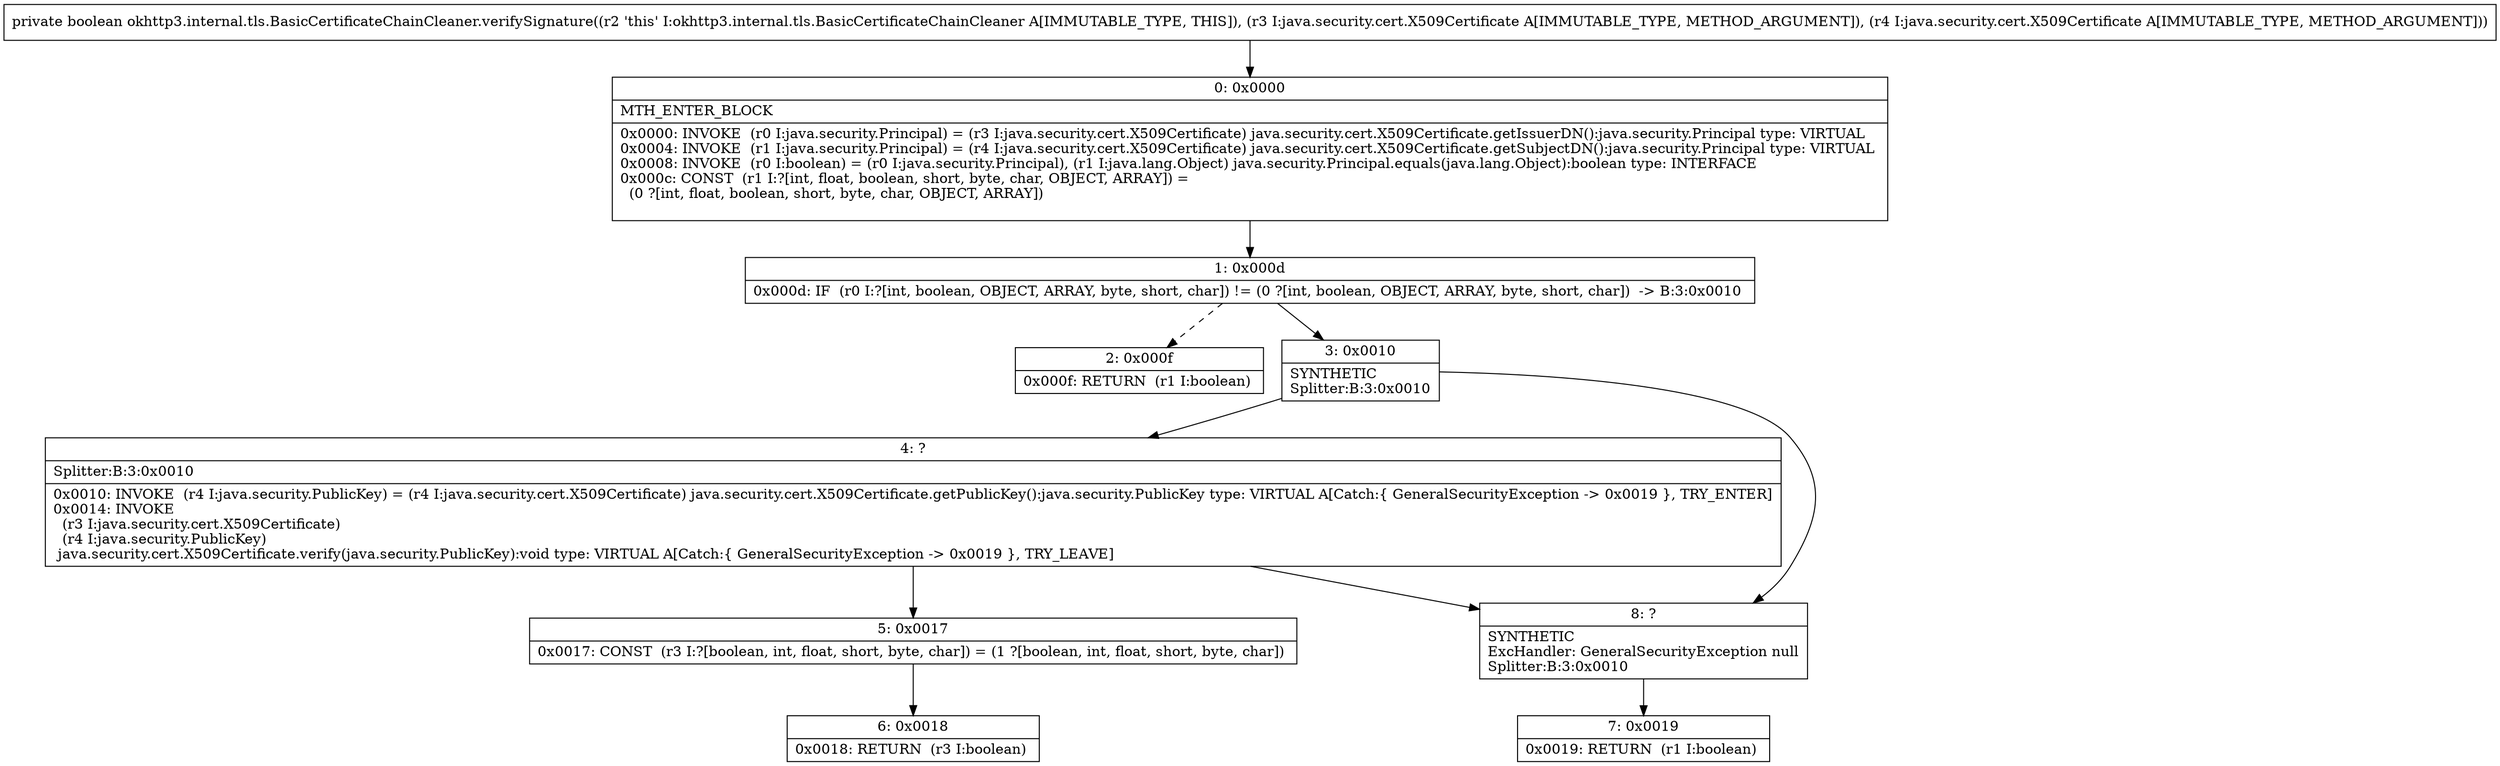 digraph "CFG forokhttp3.internal.tls.BasicCertificateChainCleaner.verifySignature(Ljava\/security\/cert\/X509Certificate;Ljava\/security\/cert\/X509Certificate;)Z" {
Node_0 [shape=record,label="{0\:\ 0x0000|MTH_ENTER_BLOCK\l|0x0000: INVOKE  (r0 I:java.security.Principal) = (r3 I:java.security.cert.X509Certificate) java.security.cert.X509Certificate.getIssuerDN():java.security.Principal type: VIRTUAL \l0x0004: INVOKE  (r1 I:java.security.Principal) = (r4 I:java.security.cert.X509Certificate) java.security.cert.X509Certificate.getSubjectDN():java.security.Principal type: VIRTUAL \l0x0008: INVOKE  (r0 I:boolean) = (r0 I:java.security.Principal), (r1 I:java.lang.Object) java.security.Principal.equals(java.lang.Object):boolean type: INTERFACE \l0x000c: CONST  (r1 I:?[int, float, boolean, short, byte, char, OBJECT, ARRAY]) = \l  (0 ?[int, float, boolean, short, byte, char, OBJECT, ARRAY])\l \l}"];
Node_1 [shape=record,label="{1\:\ 0x000d|0x000d: IF  (r0 I:?[int, boolean, OBJECT, ARRAY, byte, short, char]) != (0 ?[int, boolean, OBJECT, ARRAY, byte, short, char])  \-\> B:3:0x0010 \l}"];
Node_2 [shape=record,label="{2\:\ 0x000f|0x000f: RETURN  (r1 I:boolean) \l}"];
Node_3 [shape=record,label="{3\:\ 0x0010|SYNTHETIC\lSplitter:B:3:0x0010\l}"];
Node_4 [shape=record,label="{4\:\ ?|Splitter:B:3:0x0010\l|0x0010: INVOKE  (r4 I:java.security.PublicKey) = (r4 I:java.security.cert.X509Certificate) java.security.cert.X509Certificate.getPublicKey():java.security.PublicKey type: VIRTUAL A[Catch:\{ GeneralSecurityException \-\> 0x0019 \}, TRY_ENTER]\l0x0014: INVOKE  \l  (r3 I:java.security.cert.X509Certificate)\l  (r4 I:java.security.PublicKey)\l java.security.cert.X509Certificate.verify(java.security.PublicKey):void type: VIRTUAL A[Catch:\{ GeneralSecurityException \-\> 0x0019 \}, TRY_LEAVE]\l}"];
Node_5 [shape=record,label="{5\:\ 0x0017|0x0017: CONST  (r3 I:?[boolean, int, float, short, byte, char]) = (1 ?[boolean, int, float, short, byte, char]) \l}"];
Node_6 [shape=record,label="{6\:\ 0x0018|0x0018: RETURN  (r3 I:boolean) \l}"];
Node_7 [shape=record,label="{7\:\ 0x0019|0x0019: RETURN  (r1 I:boolean) \l}"];
Node_8 [shape=record,label="{8\:\ ?|SYNTHETIC\lExcHandler: GeneralSecurityException null\lSplitter:B:3:0x0010\l}"];
MethodNode[shape=record,label="{private boolean okhttp3.internal.tls.BasicCertificateChainCleaner.verifySignature((r2 'this' I:okhttp3.internal.tls.BasicCertificateChainCleaner A[IMMUTABLE_TYPE, THIS]), (r3 I:java.security.cert.X509Certificate A[IMMUTABLE_TYPE, METHOD_ARGUMENT]), (r4 I:java.security.cert.X509Certificate A[IMMUTABLE_TYPE, METHOD_ARGUMENT])) }"];
MethodNode -> Node_0;
Node_0 -> Node_1;
Node_1 -> Node_2[style=dashed];
Node_1 -> Node_3;
Node_3 -> Node_4;
Node_3 -> Node_8;
Node_4 -> Node_5;
Node_4 -> Node_8;
Node_5 -> Node_6;
Node_8 -> Node_7;
}

